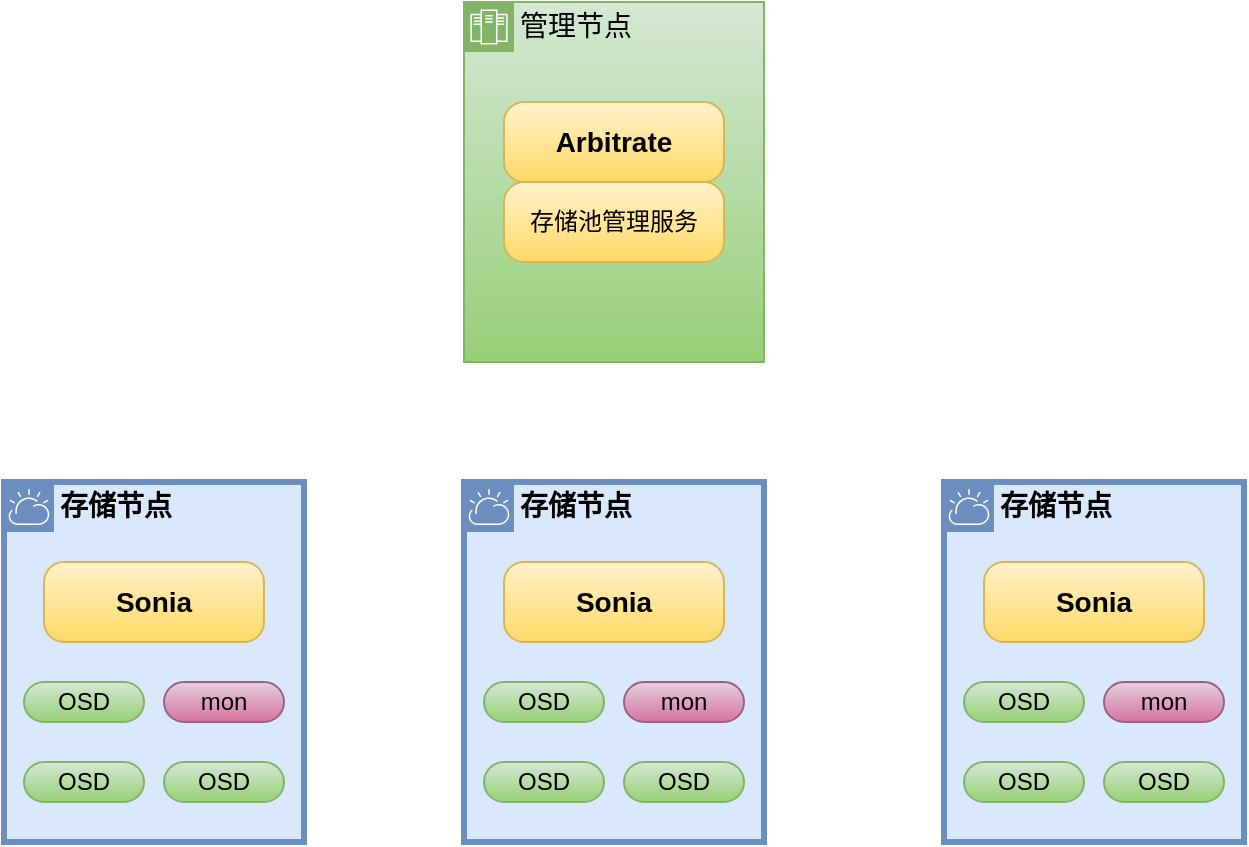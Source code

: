 <mxfile version="16.6.6" type="github">
  <diagram name="Page-1" id="e56a1550-8fbb-45ad-956c-1786394a9013">
    <mxGraphModel dx="1422" dy="-142" grid="1" gridSize="10" guides="1" tooltips="1" connect="1" arrows="1" fold="1" page="1" pageScale="1" pageWidth="1100" pageHeight="850" background="none" math="0" shadow="0">
      <root>
        <mxCell id="0" />
        <mxCell id="1" parent="0" />
        <mxCell id="GadBjQE-sX0rK0ryPOzv-15" value="&lt;font style=&quot;font-size: 14px&quot; face=&quot;Times New Roman&quot;&gt;管理节点&lt;/font&gt;" style="shape=mxgraph.ibm.box;prType=zone;fontStyle=0;verticalAlign=top;align=left;spacingLeft=32;spacingTop=4;fillColor=#d5e8d4;rounded=0;whiteSpace=wrap;html=1;strokeColor=#82b366;strokeWidth=1;dashed=0;container=1;spacing=-4;collapsible=0;expand=0;recursiveResize=0;sketch=0;gradientColor=#97d077;" vertex="1" parent="1">
          <mxGeometry x="440" y="1600" width="150" height="180" as="geometry" />
        </mxCell>
        <mxCell id="GadBjQE-sX0rK0ryPOzv-3" value="&lt;font style=&quot;font-size: 14px&quot;&gt;&lt;b&gt;Arbitrate&lt;/b&gt;&lt;/font&gt;" style="html=1;outlineConnect=0;whiteSpace=wrap;fillColor=#fff2cc;shape=mxgraph.archimate3.application;archiType=rounded;sketch=0;strokeColor=#d6b656;gradientColor=#ffd966;" vertex="1" parent="GadBjQE-sX0rK0ryPOzv-15">
          <mxGeometry x="20" y="50" width="110" height="40" as="geometry" />
        </mxCell>
        <mxCell id="GadBjQE-sX0rK0ryPOzv-17" value="存储池管理服务" style="html=1;outlineConnect=0;whiteSpace=wrap;fillColor=#fff2cc;shape=mxgraph.archimate3.application;archiType=rounded;sketch=0;strokeColor=#d6b656;gradientColor=#ffd966;" vertex="1" parent="GadBjQE-sX0rK0ryPOzv-15">
          <mxGeometry x="20" y="90" width="110" height="40" as="geometry" />
        </mxCell>
        <mxCell id="GadBjQE-sX0rK0ryPOzv-21" value="&lt;font style=&quot;font-size: 14px&quot; face=&quot;Times New Roman&quot;&gt;&lt;b&gt;存储节点&lt;/b&gt;&lt;/font&gt;" style="shape=mxgraph.ibm.box;prType=cloud;fontStyle=0;verticalAlign=top;align=left;spacingLeft=32;spacingTop=4;rounded=0;whiteSpace=wrap;html=1;strokeWidth=3;dashed=0;container=1;spacing=-4;collapsible=0;expand=0;recursiveResize=0;sketch=0;shadow=0;fillColor=#dae8fc;strokeColor=#6c8ebf;" vertex="1" parent="1">
          <mxGeometry x="210" y="1840" width="150" height="180" as="geometry" />
        </mxCell>
        <mxCell id="GadBjQE-sX0rK0ryPOzv-22" value="&lt;font style=&quot;font-size: 14px&quot;&gt;&lt;b&gt;Sonia&lt;/b&gt;&lt;/font&gt;" style="html=1;outlineConnect=0;whiteSpace=wrap;shape=mxgraph.archimate3.application;archiType=rounded;sketch=0;fillColor=#fff2cc;strokeColor=#d6b656;gradientColor=#ffd966;" vertex="1" parent="GadBjQE-sX0rK0ryPOzv-21">
          <mxGeometry x="20" y="40" width="110" height="40" as="geometry" />
        </mxCell>
        <mxCell id="GadBjQE-sX0rK0ryPOzv-23" value="OSD" style="html=1;outlineConnect=0;whiteSpace=wrap;shape=mxgraph.archimate3.application;archiType=rounded;sketch=0;fillColor=#d5e8d4;strokeColor=#82b366;gradientColor=#97d077;" vertex="1" parent="GadBjQE-sX0rK0ryPOzv-21">
          <mxGeometry x="10" y="100" width="60" height="20" as="geometry" />
        </mxCell>
        <mxCell id="GadBjQE-sX0rK0ryPOzv-25" value="OSD" style="html=1;outlineConnect=0;whiteSpace=wrap;shape=mxgraph.archimate3.application;archiType=rounded;sketch=0;fillColor=#d5e8d4;strokeColor=#82b366;gradientColor=#97d077;" vertex="1" parent="GadBjQE-sX0rK0ryPOzv-21">
          <mxGeometry x="10" y="140" width="60" height="20" as="geometry" />
        </mxCell>
        <mxCell id="GadBjQE-sX0rK0ryPOzv-27" value="mon" style="html=1;outlineConnect=0;whiteSpace=wrap;shape=mxgraph.archimate3.application;archiType=rounded;sketch=0;fillColor=#e6d0de;strokeColor=#996185;gradientColor=#d5739d;" vertex="1" parent="GadBjQE-sX0rK0ryPOzv-21">
          <mxGeometry x="80" y="100" width="60" height="20" as="geometry" />
        </mxCell>
        <mxCell id="GadBjQE-sX0rK0ryPOzv-28" value="OSD" style="html=1;outlineConnect=0;whiteSpace=wrap;shape=mxgraph.archimate3.application;archiType=rounded;sketch=0;fillColor=#d5e8d4;strokeColor=#82b366;gradientColor=#97d077;" vertex="1" parent="GadBjQE-sX0rK0ryPOzv-21">
          <mxGeometry x="80" y="140" width="60" height="20" as="geometry" />
        </mxCell>
        <mxCell id="GadBjQE-sX0rK0ryPOzv-48" value="&lt;font style=&quot;font-size: 14px&quot; face=&quot;Times New Roman&quot;&gt;&lt;b&gt;存储节点&lt;/b&gt;&lt;/font&gt;" style="shape=mxgraph.ibm.box;prType=cloud;fontStyle=0;verticalAlign=top;align=left;spacingLeft=32;spacingTop=4;rounded=0;whiteSpace=wrap;html=1;strokeWidth=3;dashed=0;container=1;spacing=-4;collapsible=0;expand=0;recursiveResize=0;sketch=0;shadow=0;fillColor=#dae8fc;strokeColor=#6c8ebf;" vertex="1" parent="1">
          <mxGeometry x="440" y="1840" width="150" height="180" as="geometry" />
        </mxCell>
        <mxCell id="GadBjQE-sX0rK0ryPOzv-49" value="&lt;font style=&quot;font-size: 14px&quot;&gt;&lt;b&gt;Sonia&lt;/b&gt;&lt;/font&gt;" style="html=1;outlineConnect=0;whiteSpace=wrap;shape=mxgraph.archimate3.application;archiType=rounded;sketch=0;fillColor=#fff2cc;strokeColor=#d6b656;gradientColor=#ffd966;" vertex="1" parent="GadBjQE-sX0rK0ryPOzv-48">
          <mxGeometry x="20" y="40" width="110" height="40" as="geometry" />
        </mxCell>
        <mxCell id="GadBjQE-sX0rK0ryPOzv-50" value="OSD" style="html=1;outlineConnect=0;whiteSpace=wrap;shape=mxgraph.archimate3.application;archiType=rounded;sketch=0;fillColor=#d5e8d4;strokeColor=#82b366;gradientColor=#97d077;" vertex="1" parent="GadBjQE-sX0rK0ryPOzv-48">
          <mxGeometry x="10" y="100" width="60" height="20" as="geometry" />
        </mxCell>
        <mxCell id="GadBjQE-sX0rK0ryPOzv-51" value="OSD" style="html=1;outlineConnect=0;whiteSpace=wrap;shape=mxgraph.archimate3.application;archiType=rounded;sketch=0;fillColor=#d5e8d4;strokeColor=#82b366;gradientColor=#97d077;" vertex="1" parent="GadBjQE-sX0rK0ryPOzv-48">
          <mxGeometry x="10" y="140" width="60" height="20" as="geometry" />
        </mxCell>
        <mxCell id="GadBjQE-sX0rK0ryPOzv-52" value="mon" style="html=1;outlineConnect=0;whiteSpace=wrap;shape=mxgraph.archimate3.application;archiType=rounded;sketch=0;fillColor=#e6d0de;strokeColor=#996185;gradientColor=#d5739d;" vertex="1" parent="GadBjQE-sX0rK0ryPOzv-48">
          <mxGeometry x="80" y="100" width="60" height="20" as="geometry" />
        </mxCell>
        <mxCell id="GadBjQE-sX0rK0ryPOzv-53" value="OSD" style="html=1;outlineConnect=0;whiteSpace=wrap;shape=mxgraph.archimate3.application;archiType=rounded;sketch=0;fillColor=#d5e8d4;strokeColor=#82b366;gradientColor=#97d077;" vertex="1" parent="GadBjQE-sX0rK0ryPOzv-48">
          <mxGeometry x="80" y="140" width="60" height="20" as="geometry" />
        </mxCell>
        <mxCell id="GadBjQE-sX0rK0ryPOzv-54" value="&lt;font style=&quot;font-size: 14px&quot; face=&quot;Times New Roman&quot;&gt;&lt;b&gt;存储节点&lt;/b&gt;&lt;/font&gt;" style="shape=mxgraph.ibm.box;prType=cloud;fontStyle=0;verticalAlign=top;align=left;spacingLeft=32;spacingTop=4;rounded=0;whiteSpace=wrap;html=1;strokeWidth=3;dashed=0;container=1;spacing=-4;collapsible=0;expand=0;recursiveResize=0;sketch=0;shadow=0;fillColor=#dae8fc;strokeColor=#6c8ebf;" vertex="1" parent="1">
          <mxGeometry x="680" y="1840" width="150" height="180" as="geometry" />
        </mxCell>
        <mxCell id="GadBjQE-sX0rK0ryPOzv-55" value="&lt;font style=&quot;font-size: 14px&quot;&gt;&lt;b&gt;Sonia&lt;/b&gt;&lt;/font&gt;" style="html=1;outlineConnect=0;whiteSpace=wrap;shape=mxgraph.archimate3.application;archiType=rounded;sketch=0;fillColor=#fff2cc;strokeColor=#d6b656;gradientColor=#ffd966;" vertex="1" parent="GadBjQE-sX0rK0ryPOzv-54">
          <mxGeometry x="20" y="40" width="110" height="40" as="geometry" />
        </mxCell>
        <mxCell id="GadBjQE-sX0rK0ryPOzv-56" value="OSD" style="html=1;outlineConnect=0;whiteSpace=wrap;shape=mxgraph.archimate3.application;archiType=rounded;sketch=0;fillColor=#d5e8d4;strokeColor=#82b366;gradientColor=#97d077;" vertex="1" parent="GadBjQE-sX0rK0ryPOzv-54">
          <mxGeometry x="10" y="100" width="60" height="20" as="geometry" />
        </mxCell>
        <mxCell id="GadBjQE-sX0rK0ryPOzv-57" value="OSD" style="html=1;outlineConnect=0;whiteSpace=wrap;shape=mxgraph.archimate3.application;archiType=rounded;sketch=0;fillColor=#d5e8d4;strokeColor=#82b366;gradientColor=#97d077;" vertex="1" parent="GadBjQE-sX0rK0ryPOzv-54">
          <mxGeometry x="10" y="140" width="60" height="20" as="geometry" />
        </mxCell>
        <mxCell id="GadBjQE-sX0rK0ryPOzv-58" value="mon" style="html=1;outlineConnect=0;whiteSpace=wrap;shape=mxgraph.archimate3.application;archiType=rounded;sketch=0;fillColor=#e6d0de;strokeColor=#996185;gradientColor=#d5739d;" vertex="1" parent="GadBjQE-sX0rK0ryPOzv-54">
          <mxGeometry x="80" y="100" width="60" height="20" as="geometry" />
        </mxCell>
        <mxCell id="GadBjQE-sX0rK0ryPOzv-59" value="OSD" style="html=1;outlineConnect=0;whiteSpace=wrap;shape=mxgraph.archimate3.application;archiType=rounded;sketch=0;fillColor=#d5e8d4;strokeColor=#82b366;gradientColor=#97d077;" vertex="1" parent="GadBjQE-sX0rK0ryPOzv-54">
          <mxGeometry x="80" y="140" width="60" height="20" as="geometry" />
        </mxCell>
      </root>
    </mxGraphModel>
  </diagram>
</mxfile>

